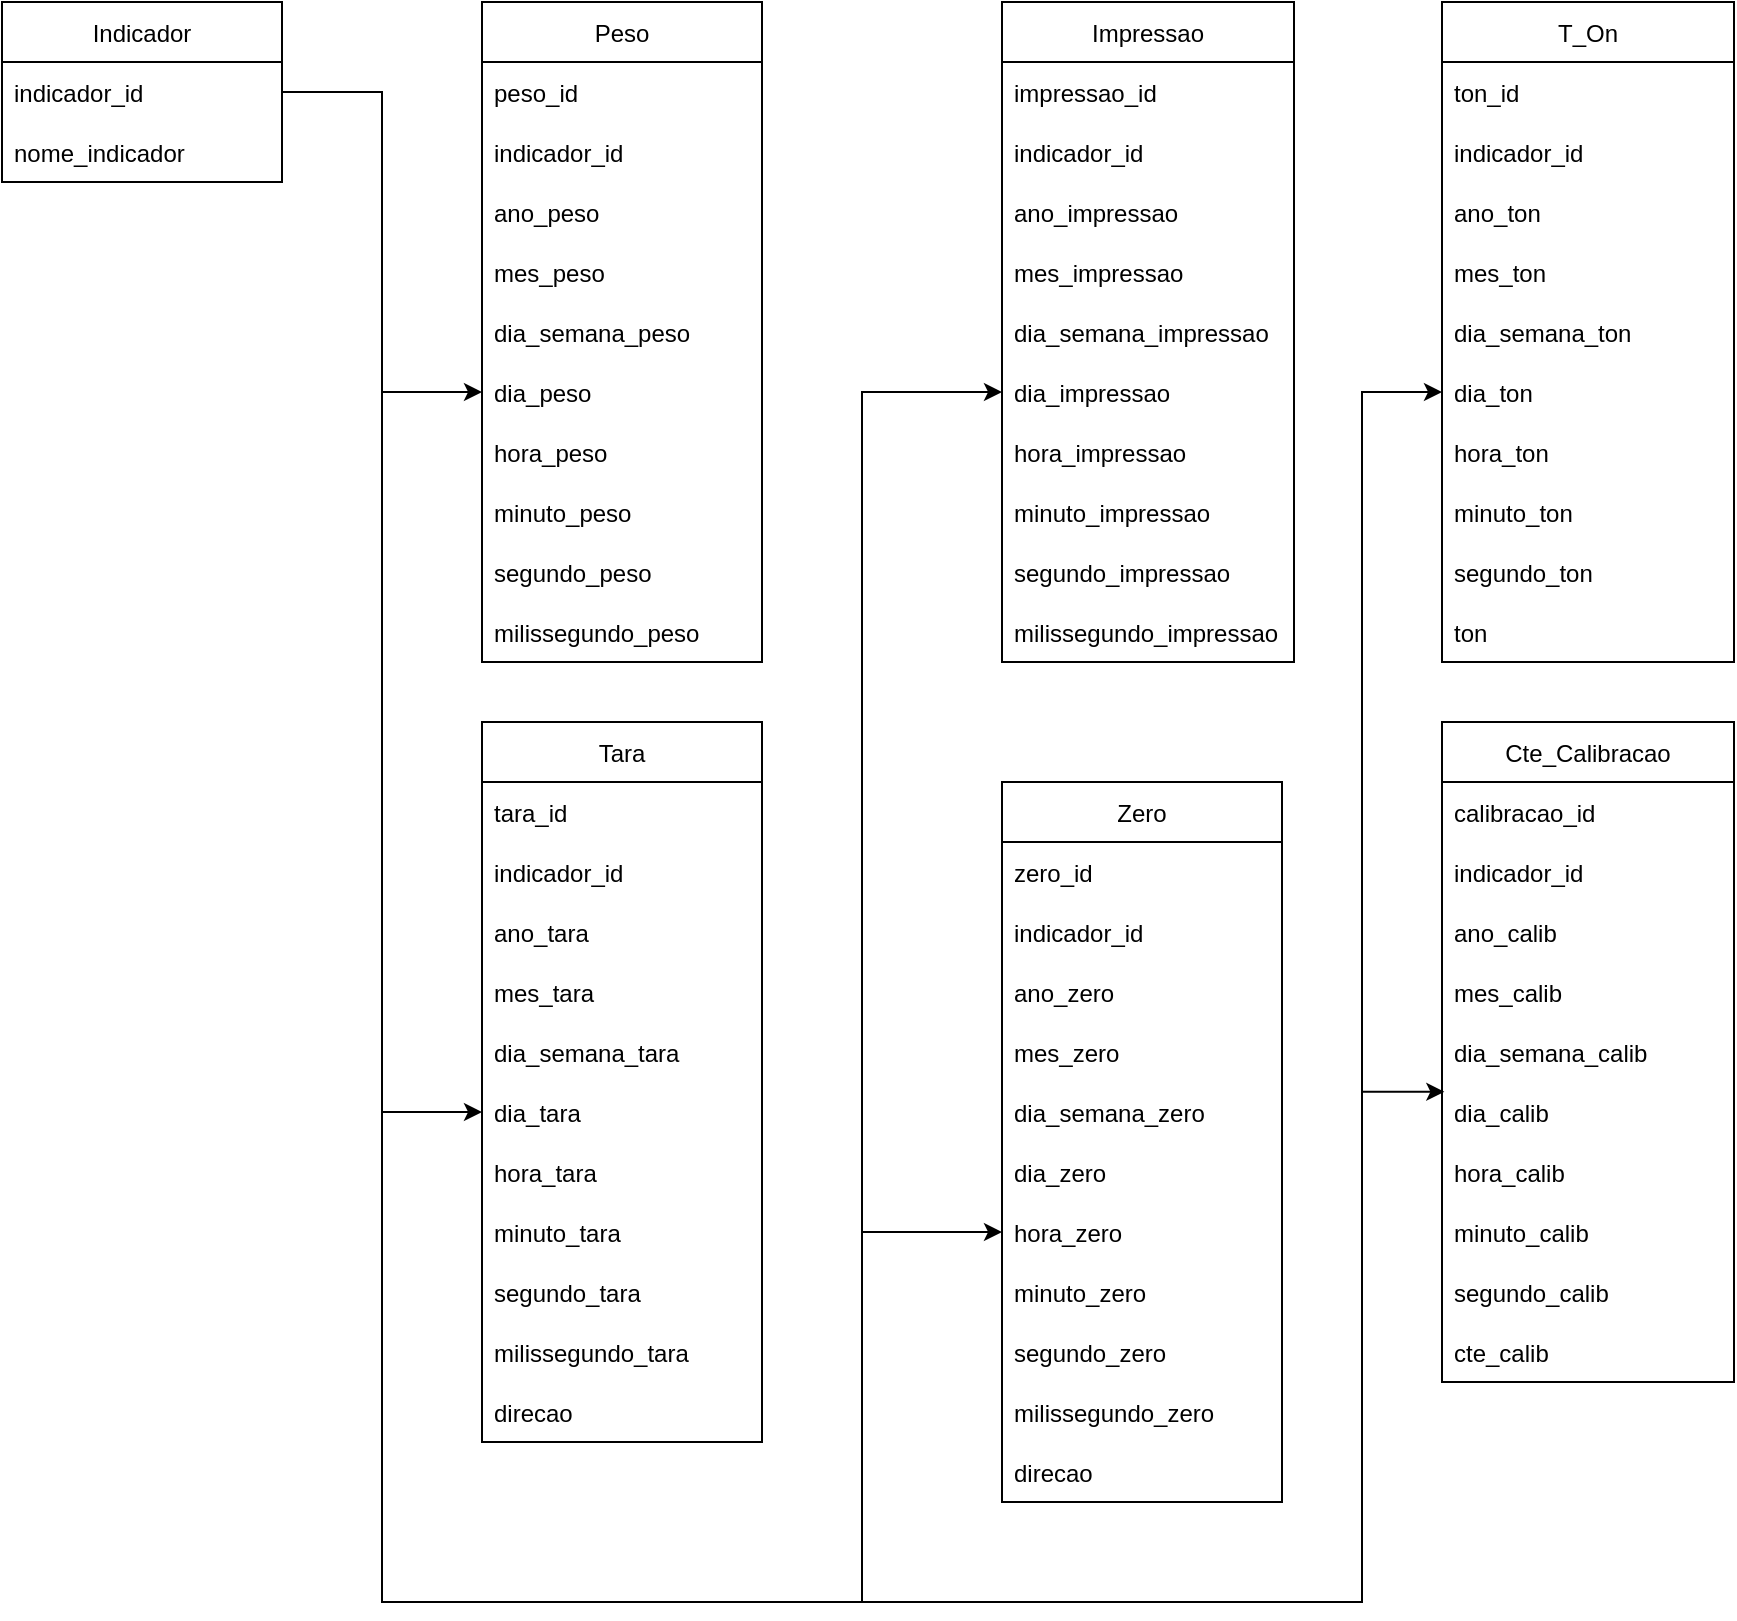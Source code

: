 <mxfile version="20.3.0" type="device"><diagram id="t47d_NmdgxX1KmknrCSa" name="Página-1"><mxGraphModel dx="823" dy="860" grid="1" gridSize="10" guides="1" tooltips="1" connect="1" arrows="1" fold="1" page="1" pageScale="1" pageWidth="1654" pageHeight="1169" math="0" shadow="0"><root><mxCell id="0"/><mxCell id="1" parent="0"/><mxCell id="6MvoxNJsH3UHpABEsU8W-53" style="edgeStyle=orthogonalEdgeStyle;rounded=0;orthogonalLoop=1;jettySize=auto;html=1;entryX=0;entryY=0.5;entryDx=0;entryDy=0;" parent="1" source="6MvoxNJsH3UHpABEsU8W-1" target="6MvoxNJsH3UHpABEsU8W-22" edge="1"><mxGeometry relative="1" as="geometry"><Array as="points"><mxPoint x="230" y="85"/><mxPoint x="230" y="595"/></Array></mxGeometry></mxCell><mxCell id="6MvoxNJsH3UHpABEsU8W-55" style="edgeStyle=orthogonalEdgeStyle;rounded=0;orthogonalLoop=1;jettySize=auto;html=1;" parent="1" source="6MvoxNJsH3UHpABEsU8W-1" target="6MvoxNJsH3UHpABEsU8W-35" edge="1"><mxGeometry relative="1" as="geometry"><Array as="points"><mxPoint x="230" y="85"/><mxPoint x="230" y="840"/><mxPoint x="470" y="840"/><mxPoint x="470" y="655"/></Array></mxGeometry></mxCell><mxCell id="6MvoxNJsH3UHpABEsU8W-81" style="edgeStyle=orthogonalEdgeStyle;rounded=0;orthogonalLoop=1;jettySize=auto;html=1;entryX=0;entryY=0.5;entryDx=0;entryDy=0;" parent="1" source="6MvoxNJsH3UHpABEsU8W-1" target="6MvoxNJsH3UHpABEsU8W-62" edge="1"><mxGeometry relative="1" as="geometry"><Array as="points"><mxPoint x="230" y="85"/><mxPoint x="230" y="840"/><mxPoint x="720" y="840"/><mxPoint x="720" y="235"/></Array></mxGeometry></mxCell><mxCell id="6MvoxNJsH3UHpABEsU8W-82" style="edgeStyle=orthogonalEdgeStyle;rounded=0;orthogonalLoop=1;jettySize=auto;html=1;entryX=0.008;entryY=1.163;entryDx=0;entryDy=0;entryPerimeter=0;" parent="1" source="6MvoxNJsH3UHpABEsU8W-1" target="6MvoxNJsH3UHpABEsU8W-75" edge="1"><mxGeometry relative="1" as="geometry"><Array as="points"><mxPoint x="230" y="85"/><mxPoint x="230" y="840"/><mxPoint x="720" y="840"/><mxPoint x="720" y="585"/></Array></mxGeometry></mxCell><mxCell id="6MvoxNJsH3UHpABEsU8W-1" value="Indicador" style="swimlane;fontStyle=0;childLayout=stackLayout;horizontal=1;startSize=30;horizontalStack=0;resizeParent=1;resizeParentMax=0;resizeLast=0;collapsible=1;marginBottom=0;" parent="1" vertex="1"><mxGeometry x="40" y="40" width="140" height="90" as="geometry"/></mxCell><mxCell id="6MvoxNJsH3UHpABEsU8W-2" value="indicador_id" style="text;strokeColor=none;fillColor=none;align=left;verticalAlign=middle;spacingLeft=4;spacingRight=4;overflow=hidden;points=[[0,0.5],[1,0.5]];portConstraint=eastwest;rotatable=0;" parent="6MvoxNJsH3UHpABEsU8W-1" vertex="1"><mxGeometry y="30" width="140" height="30" as="geometry"/></mxCell><mxCell id="6MvoxNJsH3UHpABEsU8W-3" value="nome_indicador" style="text;strokeColor=none;fillColor=none;align=left;verticalAlign=middle;spacingLeft=4;spacingRight=4;overflow=hidden;points=[[0,0.5],[1,0.5]];portConstraint=eastwest;rotatable=0;" parent="6MvoxNJsH3UHpABEsU8W-1" vertex="1"><mxGeometry y="60" width="140" height="30" as="geometry"/></mxCell><mxCell id="6MvoxNJsH3UHpABEsU8W-5" value="Peso" style="swimlane;fontStyle=0;childLayout=stackLayout;horizontal=1;startSize=30;horizontalStack=0;resizeParent=1;resizeParentMax=0;resizeLast=0;collapsible=1;marginBottom=0;" parent="1" vertex="1"><mxGeometry x="280" y="40" width="140" height="330" as="geometry"/></mxCell><mxCell id="6MvoxNJsH3UHpABEsU8W-6" value="peso_id" style="text;strokeColor=none;fillColor=none;align=left;verticalAlign=middle;spacingLeft=4;spacingRight=4;overflow=hidden;points=[[0,0.5],[1,0.5]];portConstraint=eastwest;rotatable=0;" parent="6MvoxNJsH3UHpABEsU8W-5" vertex="1"><mxGeometry y="30" width="140" height="30" as="geometry"/></mxCell><mxCell id="6MvoxNJsH3UHpABEsU8W-7" value="indicador_id" style="text;strokeColor=none;fillColor=none;align=left;verticalAlign=middle;spacingLeft=4;spacingRight=4;overflow=hidden;points=[[0,0.5],[1,0.5]];portConstraint=eastwest;rotatable=0;" parent="6MvoxNJsH3UHpABEsU8W-5" vertex="1"><mxGeometry y="60" width="140" height="30" as="geometry"/></mxCell><mxCell id="6MvoxNJsH3UHpABEsU8W-8" value="ano_peso" style="text;strokeColor=none;fillColor=none;align=left;verticalAlign=middle;spacingLeft=4;spacingRight=4;overflow=hidden;points=[[0,0.5],[1,0.5]];portConstraint=eastwest;rotatable=0;" parent="6MvoxNJsH3UHpABEsU8W-5" vertex="1"><mxGeometry y="90" width="140" height="30" as="geometry"/></mxCell><mxCell id="6MvoxNJsH3UHpABEsU8W-10" value="mes_peso" style="text;strokeColor=none;fillColor=none;align=left;verticalAlign=middle;spacingLeft=4;spacingRight=4;overflow=hidden;points=[[0,0.5],[1,0.5]];portConstraint=eastwest;rotatable=0;" parent="6MvoxNJsH3UHpABEsU8W-5" vertex="1"><mxGeometry y="120" width="140" height="30" as="geometry"/></mxCell><mxCell id="6MvoxNJsH3UHpABEsU8W-11" value="dia_semana_peso" style="text;strokeColor=none;fillColor=none;align=left;verticalAlign=middle;spacingLeft=4;spacingRight=4;overflow=hidden;points=[[0,0.5],[1,0.5]];portConstraint=eastwest;rotatable=0;" parent="6MvoxNJsH3UHpABEsU8W-5" vertex="1"><mxGeometry y="150" width="140" height="30" as="geometry"/></mxCell><mxCell id="6MvoxNJsH3UHpABEsU8W-12" value="dia_peso" style="text;strokeColor=none;fillColor=none;align=left;verticalAlign=middle;spacingLeft=4;spacingRight=4;overflow=hidden;points=[[0,0.5],[1,0.5]];portConstraint=eastwest;rotatable=0;" parent="6MvoxNJsH3UHpABEsU8W-5" vertex="1"><mxGeometry y="180" width="140" height="30" as="geometry"/></mxCell><mxCell id="6MvoxNJsH3UHpABEsU8W-9" value="hora_peso" style="text;strokeColor=none;fillColor=none;align=left;verticalAlign=middle;spacingLeft=4;spacingRight=4;overflow=hidden;points=[[0,0.5],[1,0.5]];portConstraint=eastwest;rotatable=0;" parent="6MvoxNJsH3UHpABEsU8W-5" vertex="1"><mxGeometry y="210" width="140" height="30" as="geometry"/></mxCell><mxCell id="6MvoxNJsH3UHpABEsU8W-13" value="minuto_peso" style="text;strokeColor=none;fillColor=none;align=left;verticalAlign=middle;spacingLeft=4;spacingRight=4;overflow=hidden;points=[[0,0.5],[1,0.5]];portConstraint=eastwest;rotatable=0;" parent="6MvoxNJsH3UHpABEsU8W-5" vertex="1"><mxGeometry y="240" width="140" height="30" as="geometry"/></mxCell><mxCell id="6MvoxNJsH3UHpABEsU8W-14" value="segundo_peso" style="text;strokeColor=none;fillColor=none;align=left;verticalAlign=middle;spacingLeft=4;spacingRight=4;overflow=hidden;points=[[0,0.5],[1,0.5]];portConstraint=eastwest;rotatable=0;" parent="6MvoxNJsH3UHpABEsU8W-5" vertex="1"><mxGeometry y="270" width="140" height="30" as="geometry"/></mxCell><mxCell id="6MvoxNJsH3UHpABEsU8W-15" value="milissegundo_peso" style="text;strokeColor=none;fillColor=none;align=left;verticalAlign=middle;spacingLeft=4;spacingRight=4;overflow=hidden;points=[[0,0.5],[1,0.5]];portConstraint=eastwest;rotatable=0;" parent="6MvoxNJsH3UHpABEsU8W-5" vertex="1"><mxGeometry y="300" width="140" height="30" as="geometry"/></mxCell><mxCell id="6MvoxNJsH3UHpABEsU8W-16" value="Tara" style="swimlane;fontStyle=0;childLayout=stackLayout;horizontal=1;startSize=30;horizontalStack=0;resizeParent=1;resizeParentMax=0;resizeLast=0;collapsible=1;marginBottom=0;" parent="1" vertex="1"><mxGeometry x="280" y="400" width="140" height="360" as="geometry"/></mxCell><mxCell id="6MvoxNJsH3UHpABEsU8W-17" value="tara_id" style="text;strokeColor=none;fillColor=none;align=left;verticalAlign=middle;spacingLeft=4;spacingRight=4;overflow=hidden;points=[[0,0.5],[1,0.5]];portConstraint=eastwest;rotatable=0;" parent="6MvoxNJsH3UHpABEsU8W-16" vertex="1"><mxGeometry y="30" width="140" height="30" as="geometry"/></mxCell><mxCell id="6MvoxNJsH3UHpABEsU8W-18" value="indicador_id" style="text;strokeColor=none;fillColor=none;align=left;verticalAlign=middle;spacingLeft=4;spacingRight=4;overflow=hidden;points=[[0,0.5],[1,0.5]];portConstraint=eastwest;rotatable=0;" parent="6MvoxNJsH3UHpABEsU8W-16" vertex="1"><mxGeometry y="60" width="140" height="30" as="geometry"/></mxCell><mxCell id="6MvoxNJsH3UHpABEsU8W-19" value="ano_tara" style="text;strokeColor=none;fillColor=none;align=left;verticalAlign=middle;spacingLeft=4;spacingRight=4;overflow=hidden;points=[[0,0.5],[1,0.5]];portConstraint=eastwest;rotatable=0;" parent="6MvoxNJsH3UHpABEsU8W-16" vertex="1"><mxGeometry y="90" width="140" height="30" as="geometry"/></mxCell><mxCell id="6MvoxNJsH3UHpABEsU8W-20" value="mes_tara" style="text;strokeColor=none;fillColor=none;align=left;verticalAlign=middle;spacingLeft=4;spacingRight=4;overflow=hidden;points=[[0,0.5],[1,0.5]];portConstraint=eastwest;rotatable=0;" parent="6MvoxNJsH3UHpABEsU8W-16" vertex="1"><mxGeometry y="120" width="140" height="30" as="geometry"/></mxCell><mxCell id="6MvoxNJsH3UHpABEsU8W-21" value="dia_semana_tara" style="text;strokeColor=none;fillColor=none;align=left;verticalAlign=middle;spacingLeft=4;spacingRight=4;overflow=hidden;points=[[0,0.5],[1,0.5]];portConstraint=eastwest;rotatable=0;" parent="6MvoxNJsH3UHpABEsU8W-16" vertex="1"><mxGeometry y="150" width="140" height="30" as="geometry"/></mxCell><mxCell id="6MvoxNJsH3UHpABEsU8W-22" value="dia_tara" style="text;strokeColor=none;fillColor=none;align=left;verticalAlign=middle;spacingLeft=4;spacingRight=4;overflow=hidden;points=[[0,0.5],[1,0.5]];portConstraint=eastwest;rotatable=0;" parent="6MvoxNJsH3UHpABEsU8W-16" vertex="1"><mxGeometry y="180" width="140" height="30" as="geometry"/></mxCell><mxCell id="6MvoxNJsH3UHpABEsU8W-23" value="hora_tara" style="text;strokeColor=none;fillColor=none;align=left;verticalAlign=middle;spacingLeft=4;spacingRight=4;overflow=hidden;points=[[0,0.5],[1,0.5]];portConstraint=eastwest;rotatable=0;" parent="6MvoxNJsH3UHpABEsU8W-16" vertex="1"><mxGeometry y="210" width="140" height="30" as="geometry"/></mxCell><mxCell id="6MvoxNJsH3UHpABEsU8W-24" value="minuto_tara" style="text;strokeColor=none;fillColor=none;align=left;verticalAlign=middle;spacingLeft=4;spacingRight=4;overflow=hidden;points=[[0,0.5],[1,0.5]];portConstraint=eastwest;rotatable=0;" parent="6MvoxNJsH3UHpABEsU8W-16" vertex="1"><mxGeometry y="240" width="140" height="30" as="geometry"/></mxCell><mxCell id="6MvoxNJsH3UHpABEsU8W-25" value="segundo_tara" style="text;strokeColor=none;fillColor=none;align=left;verticalAlign=middle;spacingLeft=4;spacingRight=4;overflow=hidden;points=[[0,0.5],[1,0.5]];portConstraint=eastwest;rotatable=0;" parent="6MvoxNJsH3UHpABEsU8W-16" vertex="1"><mxGeometry y="270" width="140" height="30" as="geometry"/></mxCell><mxCell id="6MvoxNJsH3UHpABEsU8W-26" value="milissegundo_tara" style="text;strokeColor=none;fillColor=none;align=left;verticalAlign=middle;spacingLeft=4;spacingRight=4;overflow=hidden;points=[[0,0.5],[1,0.5]];portConstraint=eastwest;rotatable=0;" parent="6MvoxNJsH3UHpABEsU8W-16" vertex="1"><mxGeometry y="300" width="140" height="30" as="geometry"/></mxCell><mxCell id="6MvoxNJsH3UHpABEsU8W-27" value="direcao" style="text;strokeColor=none;fillColor=none;align=left;verticalAlign=middle;spacingLeft=4;spacingRight=4;overflow=hidden;points=[[0,0.5],[1,0.5]];portConstraint=eastwest;rotatable=0;" parent="6MvoxNJsH3UHpABEsU8W-16" vertex="1"><mxGeometry y="330" width="140" height="30" as="geometry"/></mxCell><mxCell id="6MvoxNJsH3UHpABEsU8W-28" value="Zero" style="swimlane;fontStyle=0;childLayout=stackLayout;horizontal=1;startSize=30;horizontalStack=0;resizeParent=1;resizeParentMax=0;resizeLast=0;collapsible=1;marginBottom=0;" parent="1" vertex="1"><mxGeometry x="540" y="430" width="140" height="360" as="geometry"/></mxCell><mxCell id="6MvoxNJsH3UHpABEsU8W-29" value="zero_id" style="text;strokeColor=none;fillColor=none;align=left;verticalAlign=middle;spacingLeft=4;spacingRight=4;overflow=hidden;points=[[0,0.5],[1,0.5]];portConstraint=eastwest;rotatable=0;" parent="6MvoxNJsH3UHpABEsU8W-28" vertex="1"><mxGeometry y="30" width="140" height="30" as="geometry"/></mxCell><mxCell id="6MvoxNJsH3UHpABEsU8W-30" value="indicador_id" style="text;strokeColor=none;fillColor=none;align=left;verticalAlign=middle;spacingLeft=4;spacingRight=4;overflow=hidden;points=[[0,0.5],[1,0.5]];portConstraint=eastwest;rotatable=0;" parent="6MvoxNJsH3UHpABEsU8W-28" vertex="1"><mxGeometry y="60" width="140" height="30" as="geometry"/></mxCell><mxCell id="6MvoxNJsH3UHpABEsU8W-31" value="ano_zero" style="text;strokeColor=none;fillColor=none;align=left;verticalAlign=middle;spacingLeft=4;spacingRight=4;overflow=hidden;points=[[0,0.5],[1,0.5]];portConstraint=eastwest;rotatable=0;" parent="6MvoxNJsH3UHpABEsU8W-28" vertex="1"><mxGeometry y="90" width="140" height="30" as="geometry"/></mxCell><mxCell id="6MvoxNJsH3UHpABEsU8W-32" value="mes_zero" style="text;strokeColor=none;fillColor=none;align=left;verticalAlign=middle;spacingLeft=4;spacingRight=4;overflow=hidden;points=[[0,0.5],[1,0.5]];portConstraint=eastwest;rotatable=0;" parent="6MvoxNJsH3UHpABEsU8W-28" vertex="1"><mxGeometry y="120" width="140" height="30" as="geometry"/></mxCell><mxCell id="6MvoxNJsH3UHpABEsU8W-33" value="dia_semana_zero" style="text;strokeColor=none;fillColor=none;align=left;verticalAlign=middle;spacingLeft=4;spacingRight=4;overflow=hidden;points=[[0,0.5],[1,0.5]];portConstraint=eastwest;rotatable=0;" parent="6MvoxNJsH3UHpABEsU8W-28" vertex="1"><mxGeometry y="150" width="140" height="30" as="geometry"/></mxCell><mxCell id="6MvoxNJsH3UHpABEsU8W-34" value="dia_zero" style="text;strokeColor=none;fillColor=none;align=left;verticalAlign=middle;spacingLeft=4;spacingRight=4;overflow=hidden;points=[[0,0.5],[1,0.5]];portConstraint=eastwest;rotatable=0;" parent="6MvoxNJsH3UHpABEsU8W-28" vertex="1"><mxGeometry y="180" width="140" height="30" as="geometry"/></mxCell><mxCell id="6MvoxNJsH3UHpABEsU8W-35" value="hora_zero" style="text;strokeColor=none;fillColor=none;align=left;verticalAlign=middle;spacingLeft=4;spacingRight=4;overflow=hidden;points=[[0,0.5],[1,0.5]];portConstraint=eastwest;rotatable=0;" parent="6MvoxNJsH3UHpABEsU8W-28" vertex="1"><mxGeometry y="210" width="140" height="30" as="geometry"/></mxCell><mxCell id="6MvoxNJsH3UHpABEsU8W-36" value="minuto_zero" style="text;strokeColor=none;fillColor=none;align=left;verticalAlign=middle;spacingLeft=4;spacingRight=4;overflow=hidden;points=[[0,0.5],[1,0.5]];portConstraint=eastwest;rotatable=0;" parent="6MvoxNJsH3UHpABEsU8W-28" vertex="1"><mxGeometry y="240" width="140" height="30" as="geometry"/></mxCell><mxCell id="6MvoxNJsH3UHpABEsU8W-37" value="segundo_zero" style="text;strokeColor=none;fillColor=none;align=left;verticalAlign=middle;spacingLeft=4;spacingRight=4;overflow=hidden;points=[[0,0.5],[1,0.5]];portConstraint=eastwest;rotatable=0;" parent="6MvoxNJsH3UHpABEsU8W-28" vertex="1"><mxGeometry y="270" width="140" height="30" as="geometry"/></mxCell><mxCell id="6MvoxNJsH3UHpABEsU8W-38" value="milissegundo_zero" style="text;strokeColor=none;fillColor=none;align=left;verticalAlign=middle;spacingLeft=4;spacingRight=4;overflow=hidden;points=[[0,0.5],[1,0.5]];portConstraint=eastwest;rotatable=0;" parent="6MvoxNJsH3UHpABEsU8W-28" vertex="1"><mxGeometry y="300" width="140" height="30" as="geometry"/></mxCell><mxCell id="6MvoxNJsH3UHpABEsU8W-39" value="direcao" style="text;strokeColor=none;fillColor=none;align=left;verticalAlign=middle;spacingLeft=4;spacingRight=4;overflow=hidden;points=[[0,0.5],[1,0.5]];portConstraint=eastwest;rotatable=0;" parent="6MvoxNJsH3UHpABEsU8W-28" vertex="1"><mxGeometry y="330" width="140" height="30" as="geometry"/></mxCell><mxCell id="6MvoxNJsH3UHpABEsU8W-40" value="Impressao" style="swimlane;fontStyle=0;childLayout=stackLayout;horizontal=1;startSize=30;horizontalStack=0;resizeParent=1;resizeParentMax=0;resizeLast=0;collapsible=1;marginBottom=0;" parent="1" vertex="1"><mxGeometry x="540" y="40" width="146" height="330" as="geometry"/></mxCell><mxCell id="6MvoxNJsH3UHpABEsU8W-41" value="impressao_id" style="text;strokeColor=none;fillColor=none;align=left;verticalAlign=middle;spacingLeft=4;spacingRight=4;overflow=hidden;points=[[0,0.5],[1,0.5]];portConstraint=eastwest;rotatable=0;" parent="6MvoxNJsH3UHpABEsU8W-40" vertex="1"><mxGeometry y="30" width="146" height="30" as="geometry"/></mxCell><mxCell id="6MvoxNJsH3UHpABEsU8W-42" value="indicador_id" style="text;strokeColor=none;fillColor=none;align=left;verticalAlign=middle;spacingLeft=4;spacingRight=4;overflow=hidden;points=[[0,0.5],[1,0.5]];portConstraint=eastwest;rotatable=0;" parent="6MvoxNJsH3UHpABEsU8W-40" vertex="1"><mxGeometry y="60" width="146" height="30" as="geometry"/></mxCell><mxCell id="6MvoxNJsH3UHpABEsU8W-43" value="ano_impressao" style="text;strokeColor=none;fillColor=none;align=left;verticalAlign=middle;spacingLeft=4;spacingRight=4;overflow=hidden;points=[[0,0.5],[1,0.5]];portConstraint=eastwest;rotatable=0;" parent="6MvoxNJsH3UHpABEsU8W-40" vertex="1"><mxGeometry y="90" width="146" height="30" as="geometry"/></mxCell><mxCell id="6MvoxNJsH3UHpABEsU8W-44" value="mes_impressao" style="text;strokeColor=none;fillColor=none;align=left;verticalAlign=middle;spacingLeft=4;spacingRight=4;overflow=hidden;points=[[0,0.5],[1,0.5]];portConstraint=eastwest;rotatable=0;" parent="6MvoxNJsH3UHpABEsU8W-40" vertex="1"><mxGeometry y="120" width="146" height="30" as="geometry"/></mxCell><mxCell id="6MvoxNJsH3UHpABEsU8W-45" value="dia_semana_impressao" style="text;strokeColor=none;fillColor=none;align=left;verticalAlign=middle;spacingLeft=4;spacingRight=4;overflow=hidden;points=[[0,0.5],[1,0.5]];portConstraint=eastwest;rotatable=0;" parent="6MvoxNJsH3UHpABEsU8W-40" vertex="1"><mxGeometry y="150" width="146" height="30" as="geometry"/></mxCell><mxCell id="6MvoxNJsH3UHpABEsU8W-46" value="dia_impressao" style="text;strokeColor=none;fillColor=none;align=left;verticalAlign=middle;spacingLeft=4;spacingRight=4;overflow=hidden;points=[[0,0.5],[1,0.5]];portConstraint=eastwest;rotatable=0;" parent="6MvoxNJsH3UHpABEsU8W-40" vertex="1"><mxGeometry y="180" width="146" height="30" as="geometry"/></mxCell><mxCell id="6MvoxNJsH3UHpABEsU8W-47" value="hora_impressao" style="text;strokeColor=none;fillColor=none;align=left;verticalAlign=middle;spacingLeft=4;spacingRight=4;overflow=hidden;points=[[0,0.5],[1,0.5]];portConstraint=eastwest;rotatable=0;" parent="6MvoxNJsH3UHpABEsU8W-40" vertex="1"><mxGeometry y="210" width="146" height="30" as="geometry"/></mxCell><mxCell id="6MvoxNJsH3UHpABEsU8W-48" value="minuto_impressao" style="text;strokeColor=none;fillColor=none;align=left;verticalAlign=middle;spacingLeft=4;spacingRight=4;overflow=hidden;points=[[0,0.5],[1,0.5]];portConstraint=eastwest;rotatable=0;" parent="6MvoxNJsH3UHpABEsU8W-40" vertex="1"><mxGeometry y="240" width="146" height="30" as="geometry"/></mxCell><mxCell id="6MvoxNJsH3UHpABEsU8W-49" value="segundo_impressao" style="text;strokeColor=none;fillColor=none;align=left;verticalAlign=middle;spacingLeft=4;spacingRight=4;overflow=hidden;points=[[0,0.5],[1,0.5]];portConstraint=eastwest;rotatable=0;" parent="6MvoxNJsH3UHpABEsU8W-40" vertex="1"><mxGeometry y="270" width="146" height="30" as="geometry"/></mxCell><mxCell id="6MvoxNJsH3UHpABEsU8W-50" value="milissegundo_impressao" style="text;strokeColor=none;fillColor=none;align=left;verticalAlign=middle;spacingLeft=4;spacingRight=4;overflow=hidden;points=[[0,0.5],[1,0.5]];portConstraint=eastwest;rotatable=0;" parent="6MvoxNJsH3UHpABEsU8W-40" vertex="1"><mxGeometry y="300" width="146" height="30" as="geometry"/></mxCell><mxCell id="6MvoxNJsH3UHpABEsU8W-52" style="edgeStyle=orthogonalEdgeStyle;rounded=0;orthogonalLoop=1;jettySize=auto;html=1;entryX=0;entryY=0.5;entryDx=0;entryDy=0;" parent="1" source="6MvoxNJsH3UHpABEsU8W-2" target="6MvoxNJsH3UHpABEsU8W-12" edge="1"><mxGeometry relative="1" as="geometry"/></mxCell><mxCell id="6MvoxNJsH3UHpABEsU8W-54" style="edgeStyle=orthogonalEdgeStyle;rounded=0;orthogonalLoop=1;jettySize=auto;html=1;entryX=0;entryY=0.5;entryDx=0;entryDy=0;" parent="1" source="6MvoxNJsH3UHpABEsU8W-2" target="6MvoxNJsH3UHpABEsU8W-46" edge="1"><mxGeometry relative="1" as="geometry"><Array as="points"><mxPoint x="230" y="85"/><mxPoint x="230" y="840"/><mxPoint x="470" y="840"/><mxPoint x="470" y="235"/></Array></mxGeometry></mxCell><mxCell id="6MvoxNJsH3UHpABEsU8W-56" value="T_On" style="swimlane;fontStyle=0;childLayout=stackLayout;horizontal=1;startSize=30;horizontalStack=0;resizeParent=1;resizeParentMax=0;resizeLast=0;collapsible=1;marginBottom=0;" parent="1" vertex="1"><mxGeometry x="760" y="40" width="146" height="330" as="geometry"/></mxCell><mxCell id="6MvoxNJsH3UHpABEsU8W-57" value="ton_id" style="text;strokeColor=none;fillColor=none;align=left;verticalAlign=middle;spacingLeft=4;spacingRight=4;overflow=hidden;points=[[0,0.5],[1,0.5]];portConstraint=eastwest;rotatable=0;" parent="6MvoxNJsH3UHpABEsU8W-56" vertex="1"><mxGeometry y="30" width="146" height="30" as="geometry"/></mxCell><mxCell id="6MvoxNJsH3UHpABEsU8W-58" value="indicador_id" style="text;strokeColor=none;fillColor=none;align=left;verticalAlign=middle;spacingLeft=4;spacingRight=4;overflow=hidden;points=[[0,0.5],[1,0.5]];portConstraint=eastwest;rotatable=0;" parent="6MvoxNJsH3UHpABEsU8W-56" vertex="1"><mxGeometry y="60" width="146" height="30" as="geometry"/></mxCell><mxCell id="6MvoxNJsH3UHpABEsU8W-59" value="ano_ton" style="text;strokeColor=none;fillColor=none;align=left;verticalAlign=middle;spacingLeft=4;spacingRight=4;overflow=hidden;points=[[0,0.5],[1,0.5]];portConstraint=eastwest;rotatable=0;" parent="6MvoxNJsH3UHpABEsU8W-56" vertex="1"><mxGeometry y="90" width="146" height="30" as="geometry"/></mxCell><mxCell id="6MvoxNJsH3UHpABEsU8W-60" value="mes_ton" style="text;strokeColor=none;fillColor=none;align=left;verticalAlign=middle;spacingLeft=4;spacingRight=4;overflow=hidden;points=[[0,0.5],[1,0.5]];portConstraint=eastwest;rotatable=0;" parent="6MvoxNJsH3UHpABEsU8W-56" vertex="1"><mxGeometry y="120" width="146" height="30" as="geometry"/></mxCell><mxCell id="6MvoxNJsH3UHpABEsU8W-61" value="dia_semana_ton" style="text;strokeColor=none;fillColor=none;align=left;verticalAlign=middle;spacingLeft=4;spacingRight=4;overflow=hidden;points=[[0,0.5],[1,0.5]];portConstraint=eastwest;rotatable=0;" parent="6MvoxNJsH3UHpABEsU8W-56" vertex="1"><mxGeometry y="150" width="146" height="30" as="geometry"/></mxCell><mxCell id="6MvoxNJsH3UHpABEsU8W-62" value="dia_ton" style="text;strokeColor=none;fillColor=none;align=left;verticalAlign=middle;spacingLeft=4;spacingRight=4;overflow=hidden;points=[[0,0.5],[1,0.5]];portConstraint=eastwest;rotatable=0;" parent="6MvoxNJsH3UHpABEsU8W-56" vertex="1"><mxGeometry y="180" width="146" height="30" as="geometry"/></mxCell><mxCell id="6MvoxNJsH3UHpABEsU8W-63" value="hora_ton" style="text;strokeColor=none;fillColor=none;align=left;verticalAlign=middle;spacingLeft=4;spacingRight=4;overflow=hidden;points=[[0,0.5],[1,0.5]];portConstraint=eastwest;rotatable=0;" parent="6MvoxNJsH3UHpABEsU8W-56" vertex="1"><mxGeometry y="210" width="146" height="30" as="geometry"/></mxCell><mxCell id="6MvoxNJsH3UHpABEsU8W-64" value="minuto_ton" style="text;strokeColor=none;fillColor=none;align=left;verticalAlign=middle;spacingLeft=4;spacingRight=4;overflow=hidden;points=[[0,0.5],[1,0.5]];portConstraint=eastwest;rotatable=0;" parent="6MvoxNJsH3UHpABEsU8W-56" vertex="1"><mxGeometry y="240" width="146" height="30" as="geometry"/></mxCell><mxCell id="6MvoxNJsH3UHpABEsU8W-69" value="segundo_ton" style="text;strokeColor=none;fillColor=none;align=left;verticalAlign=middle;spacingLeft=4;spacingRight=4;overflow=hidden;points=[[0,0.5],[1,0.5]];portConstraint=eastwest;rotatable=0;" parent="6MvoxNJsH3UHpABEsU8W-56" vertex="1"><mxGeometry y="270" width="146" height="30" as="geometry"/></mxCell><mxCell id="6MvoxNJsH3UHpABEsU8W-65" value="ton" style="text;strokeColor=none;fillColor=none;align=left;verticalAlign=middle;spacingLeft=4;spacingRight=4;overflow=hidden;points=[[0,0.5],[1,0.5]];portConstraint=eastwest;rotatable=0;" parent="6MvoxNJsH3UHpABEsU8W-56" vertex="1"><mxGeometry y="300" width="146" height="30" as="geometry"/></mxCell><mxCell id="6MvoxNJsH3UHpABEsU8W-70" value="Cte_Calibracao" style="swimlane;fontStyle=0;childLayout=stackLayout;horizontal=1;startSize=30;horizontalStack=0;resizeParent=1;resizeParentMax=0;resizeLast=0;collapsible=1;marginBottom=0;" parent="1" vertex="1"><mxGeometry x="760" y="400" width="146" height="330" as="geometry"/></mxCell><mxCell id="6MvoxNJsH3UHpABEsU8W-71" value="calibracao_id" style="text;strokeColor=none;fillColor=none;align=left;verticalAlign=middle;spacingLeft=4;spacingRight=4;overflow=hidden;points=[[0,0.5],[1,0.5]];portConstraint=eastwest;rotatable=0;" parent="6MvoxNJsH3UHpABEsU8W-70" vertex="1"><mxGeometry y="30" width="146" height="30" as="geometry"/></mxCell><mxCell id="6MvoxNJsH3UHpABEsU8W-72" value="indicador_id" style="text;strokeColor=none;fillColor=none;align=left;verticalAlign=middle;spacingLeft=4;spacingRight=4;overflow=hidden;points=[[0,0.5],[1,0.5]];portConstraint=eastwest;rotatable=0;" parent="6MvoxNJsH3UHpABEsU8W-70" vertex="1"><mxGeometry y="60" width="146" height="30" as="geometry"/></mxCell><mxCell id="6MvoxNJsH3UHpABEsU8W-73" value="ano_calib" style="text;strokeColor=none;fillColor=none;align=left;verticalAlign=middle;spacingLeft=4;spacingRight=4;overflow=hidden;points=[[0,0.5],[1,0.5]];portConstraint=eastwest;rotatable=0;" parent="6MvoxNJsH3UHpABEsU8W-70" vertex="1"><mxGeometry y="90" width="146" height="30" as="geometry"/></mxCell><mxCell id="6MvoxNJsH3UHpABEsU8W-74" value="mes_calib" style="text;strokeColor=none;fillColor=none;align=left;verticalAlign=middle;spacingLeft=4;spacingRight=4;overflow=hidden;points=[[0,0.5],[1,0.5]];portConstraint=eastwest;rotatable=0;" parent="6MvoxNJsH3UHpABEsU8W-70" vertex="1"><mxGeometry y="120" width="146" height="30" as="geometry"/></mxCell><mxCell id="6MvoxNJsH3UHpABEsU8W-75" value="dia_semana_calib" style="text;strokeColor=none;fillColor=none;align=left;verticalAlign=middle;spacingLeft=4;spacingRight=4;overflow=hidden;points=[[0,0.5],[1,0.5]];portConstraint=eastwest;rotatable=0;" parent="6MvoxNJsH3UHpABEsU8W-70" vertex="1"><mxGeometry y="150" width="146" height="30" as="geometry"/></mxCell><mxCell id="6MvoxNJsH3UHpABEsU8W-76" value="dia_calib" style="text;strokeColor=none;fillColor=none;align=left;verticalAlign=middle;spacingLeft=4;spacingRight=4;overflow=hidden;points=[[0,0.5],[1,0.5]];portConstraint=eastwest;rotatable=0;" parent="6MvoxNJsH3UHpABEsU8W-70" vertex="1"><mxGeometry y="180" width="146" height="30" as="geometry"/></mxCell><mxCell id="6MvoxNJsH3UHpABEsU8W-77" value="hora_calib" style="text;strokeColor=none;fillColor=none;align=left;verticalAlign=middle;spacingLeft=4;spacingRight=4;overflow=hidden;points=[[0,0.5],[1,0.5]];portConstraint=eastwest;rotatable=0;" parent="6MvoxNJsH3UHpABEsU8W-70" vertex="1"><mxGeometry y="210" width="146" height="30" as="geometry"/></mxCell><mxCell id="6MvoxNJsH3UHpABEsU8W-78" value="minuto_calib" style="text;strokeColor=none;fillColor=none;align=left;verticalAlign=middle;spacingLeft=4;spacingRight=4;overflow=hidden;points=[[0,0.5],[1,0.5]];portConstraint=eastwest;rotatable=0;" parent="6MvoxNJsH3UHpABEsU8W-70" vertex="1"><mxGeometry y="240" width="146" height="30" as="geometry"/></mxCell><mxCell id="6MvoxNJsH3UHpABEsU8W-79" value="segundo_calib" style="text;strokeColor=none;fillColor=none;align=left;verticalAlign=middle;spacingLeft=4;spacingRight=4;overflow=hidden;points=[[0,0.5],[1,0.5]];portConstraint=eastwest;rotatable=0;" parent="6MvoxNJsH3UHpABEsU8W-70" vertex="1"><mxGeometry y="270" width="146" height="30" as="geometry"/></mxCell><mxCell id="6MvoxNJsH3UHpABEsU8W-80" value="cte_calib" style="text;strokeColor=none;fillColor=none;align=left;verticalAlign=middle;spacingLeft=4;spacingRight=4;overflow=hidden;points=[[0,0.5],[1,0.5]];portConstraint=eastwest;rotatable=0;" parent="6MvoxNJsH3UHpABEsU8W-70" vertex="1"><mxGeometry y="300" width="146" height="30" as="geometry"/></mxCell></root></mxGraphModel></diagram></mxfile>